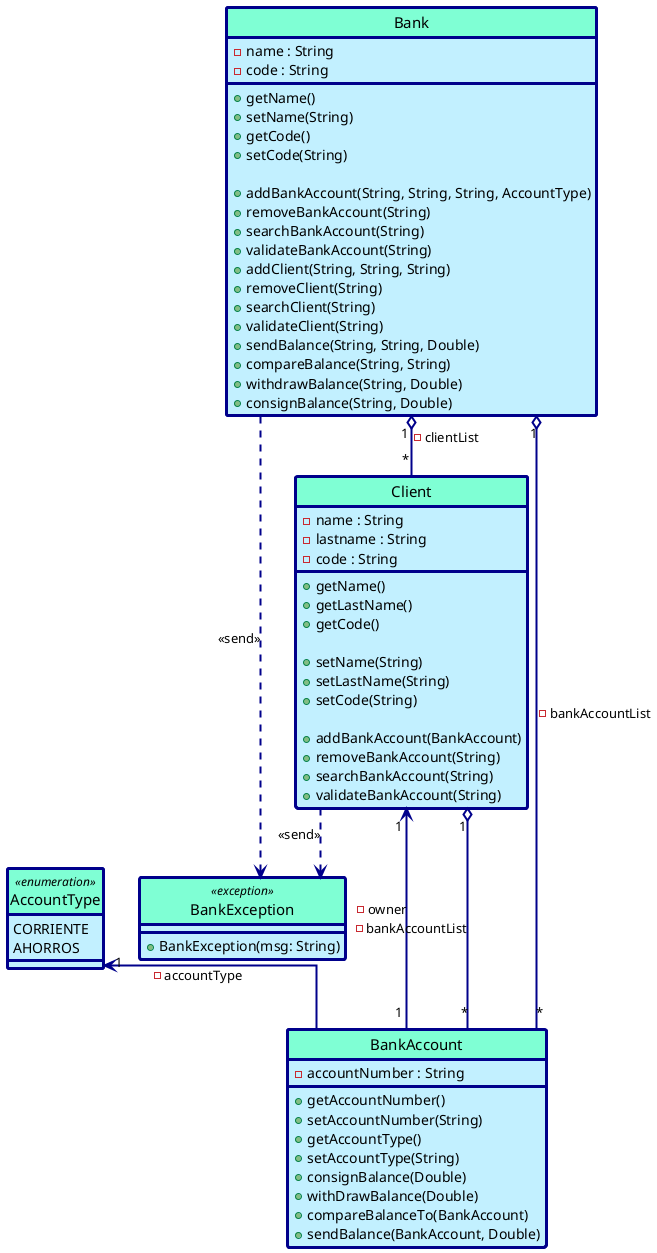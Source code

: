 @startuml Diagram

skinparam Linetype ortho
skinparam style strictuml

skinparam Class {
    FontName Arial
    FontSize 15

    BorderColor DarkBlue
    BackgroundColor APPLICATION
    BorderThickness 3
    ArrowColor DarkBlue
    ArrowThickness 2
    HeaderBackgroundColor Aquamarine
}

enum AccountType <<enumeration>> {
    CORRIENTE
    AHORROS
}

class Bank {
    -name : String
    -code : String

    +getName()
    +setName(String)
    +getCode()
    +setCode(String)

    +addBankAccount(String, String, String, AccountType)
    +removeBankAccount(String)
    +searchBankAccount(String)
    +validateBankAccount(String)
    +addClient(String, String, String)
    +removeClient(String)
    +searchClient(String)
    +validateClient(String)
    +sendBalance(String, String, Double)
    +compareBalance(String, String)
    +withdrawBalance(String, Double)
    +consignBalance(String, Double)
}

class BankException <<exception>> {
    +BankException(msg: String)
}

class Client {
    -name : String
    -lastname : String
    -code : String

    +getName()
    +getLastName()
    +getCode()

    +setName(String)
    +setLastName(String)
    +setCode(String)

    +addBankAccount(BankAccount)
    +removeBankAccount(String)
    +searchBankAccount(String)
    +validateBankAccount(String)
}

class BankAccount {
    -accountNumber : String

    +getAccountNumber()
    +setAccountNumber(String)
    +getAccountType()
    +setAccountType(String)
    +consignBalance(Double)
    +withDrawBalance(Double)
    +compareBalanceTo(BankAccount)
    +sendBalance(BankAccount, Double)
}

Bank " 1 " o--down- " * " BankAccount : - bankAccountList
Bank " 1 " o-down- " * " Client : - clientList
BankAccount " 1 " -up-> " 1 "  Client : - owner
Client " 1 " o--down- " * " BankAccount : - bankAccountList
BankAccount -up-> " 1 " AccountType : - accountType
Client ..> BankException : <<send>>
Bank ..> BankException : <<send>>
@enduml